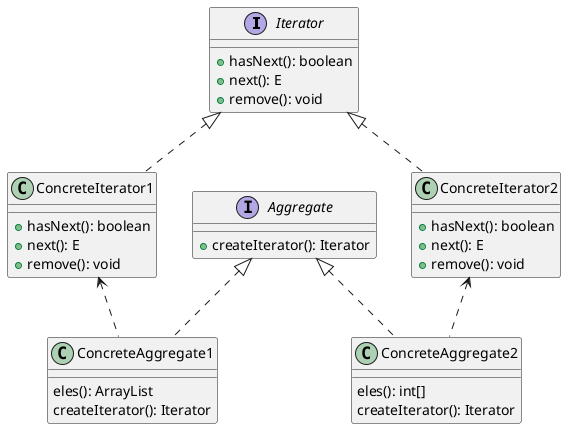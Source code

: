 @startuml

interface Iterator
interface Aggregate
class ConcreteIterator1
class ConcreteIterator2
class ConcreteAggregate1
class ConcreteAggregate2


Iterator <|.. ConcreteIterator1
Iterator <|.. ConcreteIterator2
Aggregate <|.. ConcreteAggregate1
Aggregate <|.. ConcreteAggregate2

Iterator : +hasNext(): boolean
Iterator : +next(): E
Iterator : +remove(): void
ConcreteIterator1 : +hasNext(): boolean
ConcreteIterator1 : +next(): E
ConcreteIterator1 : +remove(): void
ConcreteIterator2 : +hasNext(): boolean
ConcreteIterator2 : +next(): E
ConcreteIterator2 : +remove(): void

Aggregate : +createIterator(): Iterator
ConcreteAggregate1 : eles(): ArrayList
ConcreteAggregate1 : createIterator(): Iterator
ConcreteAggregate2 : eles(): int[]
ConcreteAggregate2 : createIterator(): Iterator

ConcreteIterator1 <.. ConcreteAggregate1
ConcreteIterator2 <.. ConcreteAggregate2


@enduml